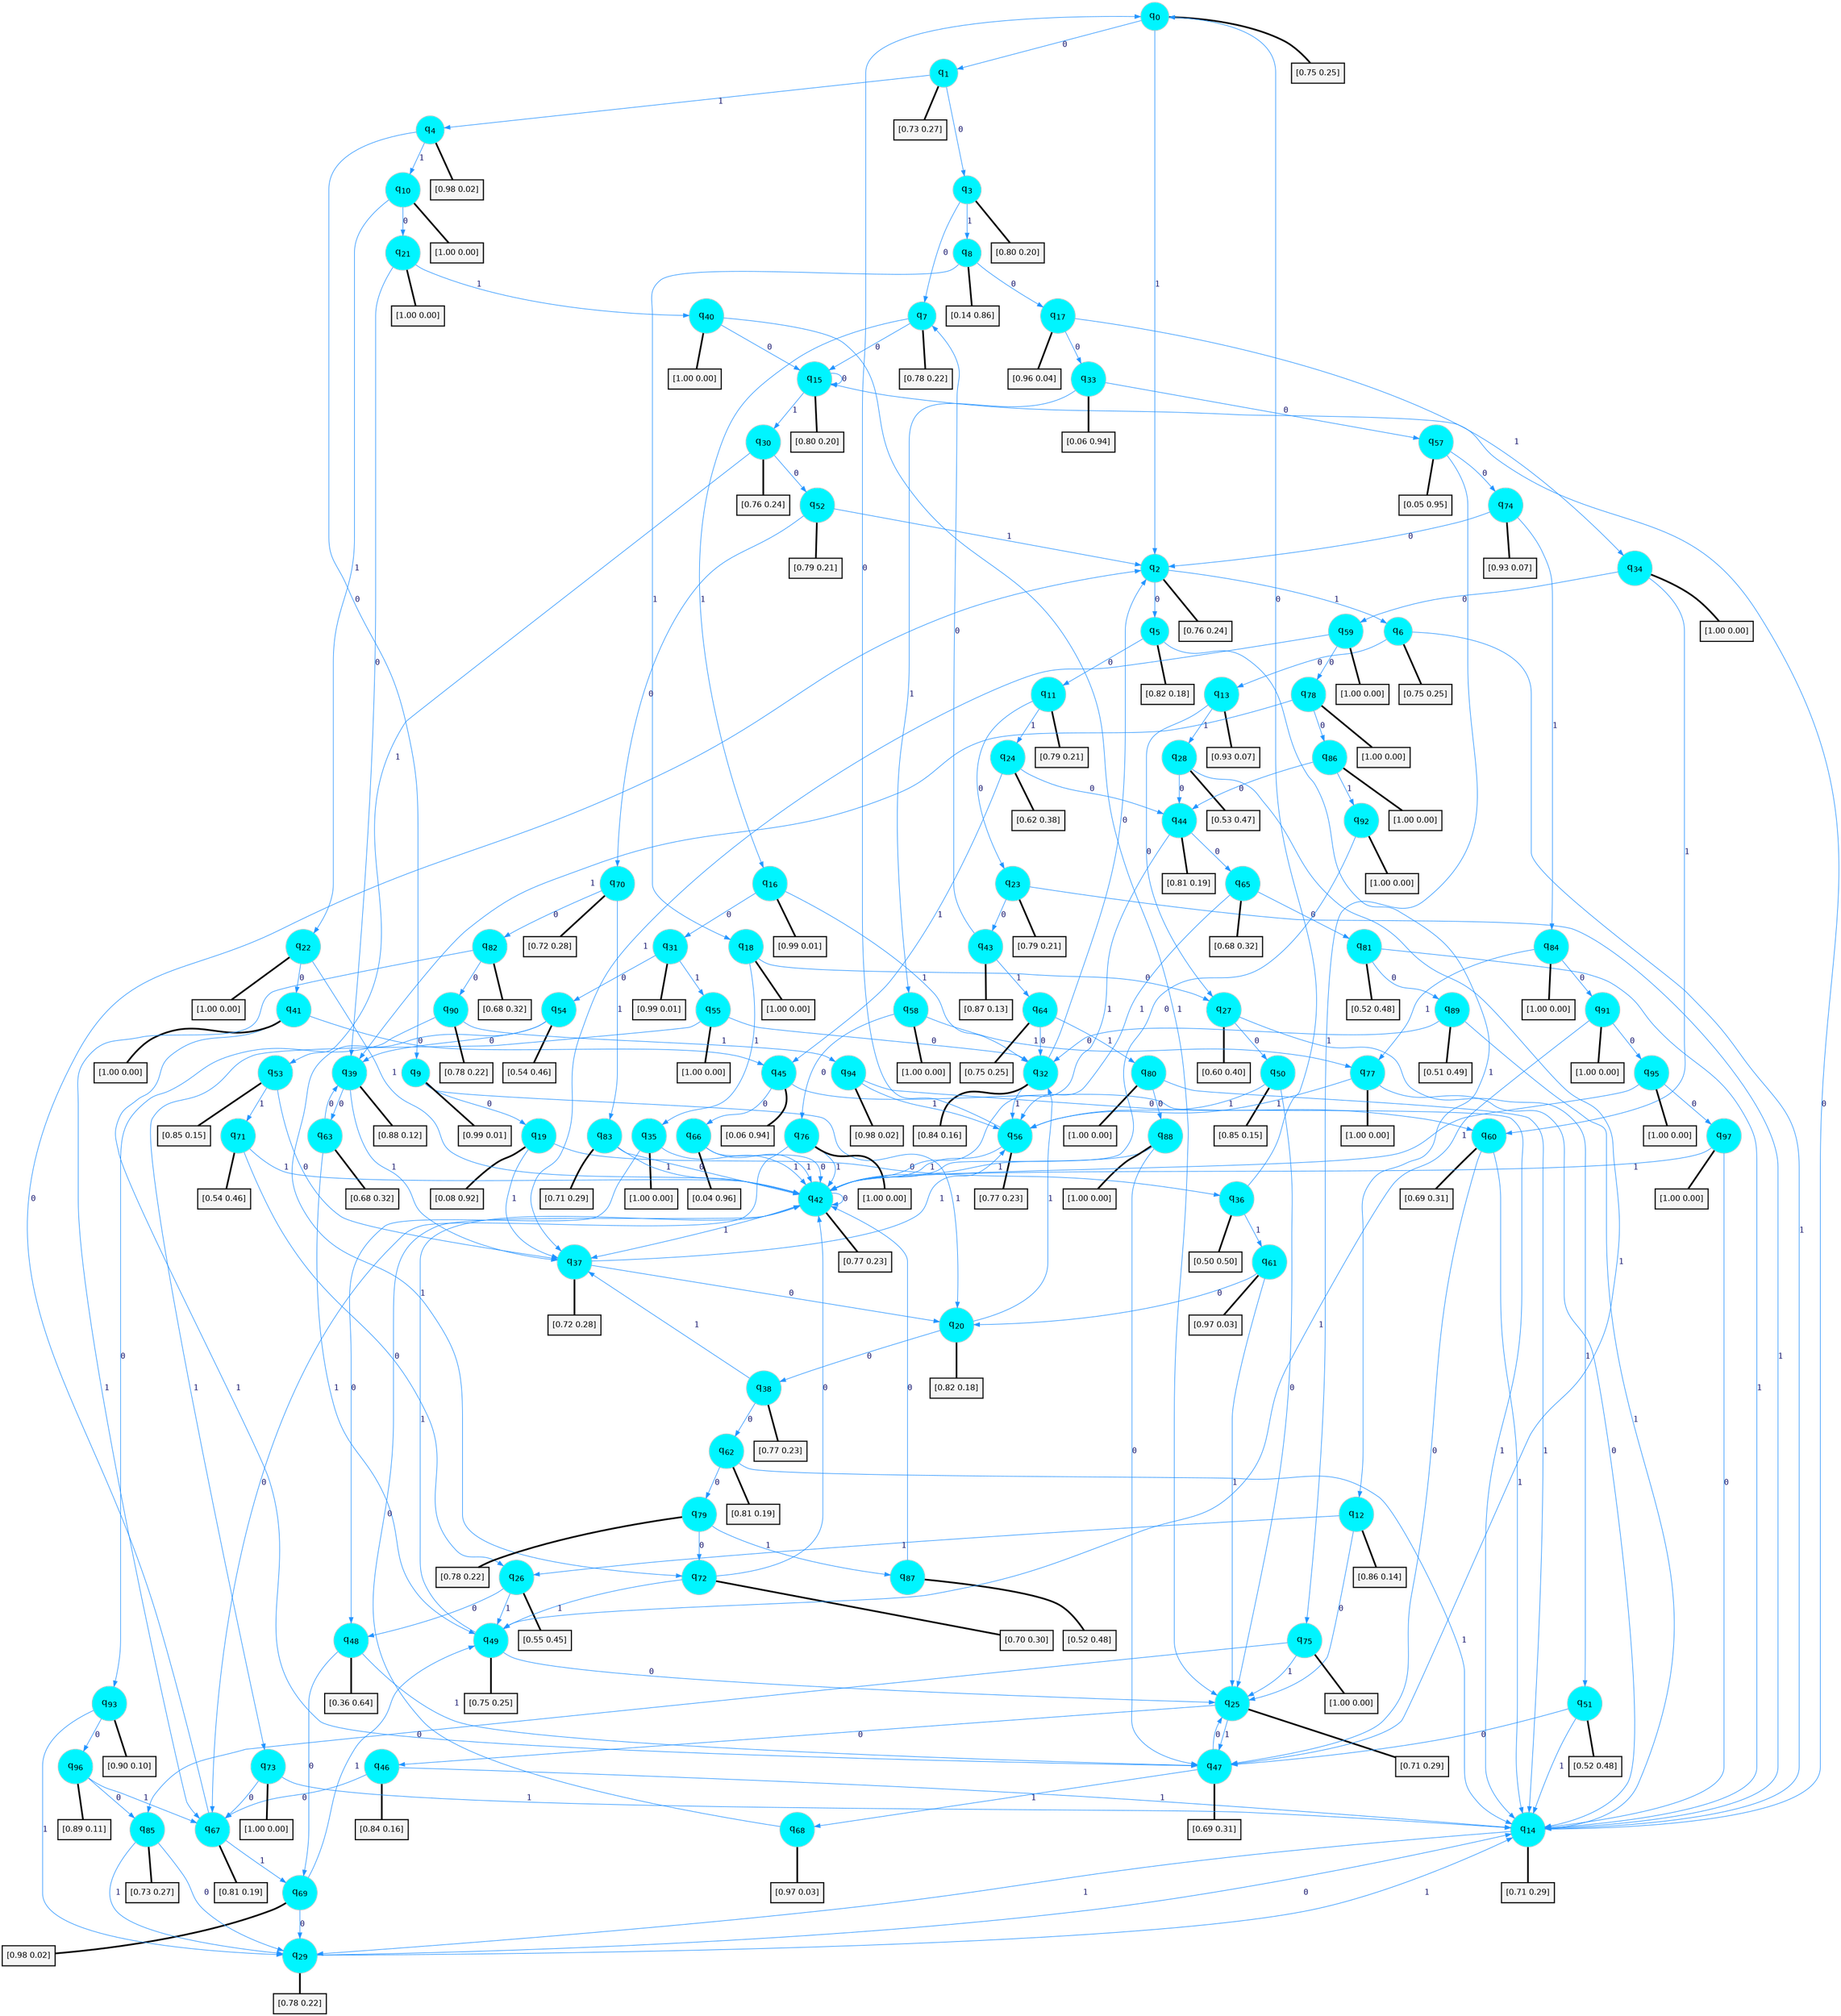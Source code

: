 digraph G {
graph [
bgcolor=transparent, dpi=300, rankdir=TD, size="40,25"];
node [
color=gray, fillcolor=turquoise1, fontcolor=black, fontname=Helvetica, fontsize=16, fontweight=bold, shape=circle, style=filled];
edge [
arrowsize=1, color=dodgerblue1, fontcolor=midnightblue, fontname=courier, fontweight=bold, penwidth=1, style=solid, weight=20];
0[label=<q<SUB>0</SUB>>];
1[label=<q<SUB>1</SUB>>];
2[label=<q<SUB>2</SUB>>];
3[label=<q<SUB>3</SUB>>];
4[label=<q<SUB>4</SUB>>];
5[label=<q<SUB>5</SUB>>];
6[label=<q<SUB>6</SUB>>];
7[label=<q<SUB>7</SUB>>];
8[label=<q<SUB>8</SUB>>];
9[label=<q<SUB>9</SUB>>];
10[label=<q<SUB>10</SUB>>];
11[label=<q<SUB>11</SUB>>];
12[label=<q<SUB>12</SUB>>];
13[label=<q<SUB>13</SUB>>];
14[label=<q<SUB>14</SUB>>];
15[label=<q<SUB>15</SUB>>];
16[label=<q<SUB>16</SUB>>];
17[label=<q<SUB>17</SUB>>];
18[label=<q<SUB>18</SUB>>];
19[label=<q<SUB>19</SUB>>];
20[label=<q<SUB>20</SUB>>];
21[label=<q<SUB>21</SUB>>];
22[label=<q<SUB>22</SUB>>];
23[label=<q<SUB>23</SUB>>];
24[label=<q<SUB>24</SUB>>];
25[label=<q<SUB>25</SUB>>];
26[label=<q<SUB>26</SUB>>];
27[label=<q<SUB>27</SUB>>];
28[label=<q<SUB>28</SUB>>];
29[label=<q<SUB>29</SUB>>];
30[label=<q<SUB>30</SUB>>];
31[label=<q<SUB>31</SUB>>];
32[label=<q<SUB>32</SUB>>];
33[label=<q<SUB>33</SUB>>];
34[label=<q<SUB>34</SUB>>];
35[label=<q<SUB>35</SUB>>];
36[label=<q<SUB>36</SUB>>];
37[label=<q<SUB>37</SUB>>];
38[label=<q<SUB>38</SUB>>];
39[label=<q<SUB>39</SUB>>];
40[label=<q<SUB>40</SUB>>];
41[label=<q<SUB>41</SUB>>];
42[label=<q<SUB>42</SUB>>];
43[label=<q<SUB>43</SUB>>];
44[label=<q<SUB>44</SUB>>];
45[label=<q<SUB>45</SUB>>];
46[label=<q<SUB>46</SUB>>];
47[label=<q<SUB>47</SUB>>];
48[label=<q<SUB>48</SUB>>];
49[label=<q<SUB>49</SUB>>];
50[label=<q<SUB>50</SUB>>];
51[label=<q<SUB>51</SUB>>];
52[label=<q<SUB>52</SUB>>];
53[label=<q<SUB>53</SUB>>];
54[label=<q<SUB>54</SUB>>];
55[label=<q<SUB>55</SUB>>];
56[label=<q<SUB>56</SUB>>];
57[label=<q<SUB>57</SUB>>];
58[label=<q<SUB>58</SUB>>];
59[label=<q<SUB>59</SUB>>];
60[label=<q<SUB>60</SUB>>];
61[label=<q<SUB>61</SUB>>];
62[label=<q<SUB>62</SUB>>];
63[label=<q<SUB>63</SUB>>];
64[label=<q<SUB>64</SUB>>];
65[label=<q<SUB>65</SUB>>];
66[label=<q<SUB>66</SUB>>];
67[label=<q<SUB>67</SUB>>];
68[label=<q<SUB>68</SUB>>];
69[label=<q<SUB>69</SUB>>];
70[label=<q<SUB>70</SUB>>];
71[label=<q<SUB>71</SUB>>];
72[label=<q<SUB>72</SUB>>];
73[label=<q<SUB>73</SUB>>];
74[label=<q<SUB>74</SUB>>];
75[label=<q<SUB>75</SUB>>];
76[label=<q<SUB>76</SUB>>];
77[label=<q<SUB>77</SUB>>];
78[label=<q<SUB>78</SUB>>];
79[label=<q<SUB>79</SUB>>];
80[label=<q<SUB>80</SUB>>];
81[label=<q<SUB>81</SUB>>];
82[label=<q<SUB>82</SUB>>];
83[label=<q<SUB>83</SUB>>];
84[label=<q<SUB>84</SUB>>];
85[label=<q<SUB>85</SUB>>];
86[label=<q<SUB>86</SUB>>];
87[label=<q<SUB>87</SUB>>];
88[label=<q<SUB>88</SUB>>];
89[label=<q<SUB>89</SUB>>];
90[label=<q<SUB>90</SUB>>];
91[label=<q<SUB>91</SUB>>];
92[label=<q<SUB>92</SUB>>];
93[label=<q<SUB>93</SUB>>];
94[label=<q<SUB>94</SUB>>];
95[label=<q<SUB>95</SUB>>];
96[label=<q<SUB>96</SUB>>];
97[label=<q<SUB>97</SUB>>];
98[label="[0.75 0.25]", shape=box,fontcolor=black, fontname=Helvetica, fontsize=14, penwidth=2, fillcolor=whitesmoke,color=black];
99[label="[0.73 0.27]", shape=box,fontcolor=black, fontname=Helvetica, fontsize=14, penwidth=2, fillcolor=whitesmoke,color=black];
100[label="[0.76 0.24]", shape=box,fontcolor=black, fontname=Helvetica, fontsize=14, penwidth=2, fillcolor=whitesmoke,color=black];
101[label="[0.80 0.20]", shape=box,fontcolor=black, fontname=Helvetica, fontsize=14, penwidth=2, fillcolor=whitesmoke,color=black];
102[label="[0.98 0.02]", shape=box,fontcolor=black, fontname=Helvetica, fontsize=14, penwidth=2, fillcolor=whitesmoke,color=black];
103[label="[0.82 0.18]", shape=box,fontcolor=black, fontname=Helvetica, fontsize=14, penwidth=2, fillcolor=whitesmoke,color=black];
104[label="[0.75 0.25]", shape=box,fontcolor=black, fontname=Helvetica, fontsize=14, penwidth=2, fillcolor=whitesmoke,color=black];
105[label="[0.78 0.22]", shape=box,fontcolor=black, fontname=Helvetica, fontsize=14, penwidth=2, fillcolor=whitesmoke,color=black];
106[label="[0.14 0.86]", shape=box,fontcolor=black, fontname=Helvetica, fontsize=14, penwidth=2, fillcolor=whitesmoke,color=black];
107[label="[0.99 0.01]", shape=box,fontcolor=black, fontname=Helvetica, fontsize=14, penwidth=2, fillcolor=whitesmoke,color=black];
108[label="[1.00 0.00]", shape=box,fontcolor=black, fontname=Helvetica, fontsize=14, penwidth=2, fillcolor=whitesmoke,color=black];
109[label="[0.79 0.21]", shape=box,fontcolor=black, fontname=Helvetica, fontsize=14, penwidth=2, fillcolor=whitesmoke,color=black];
110[label="[0.86 0.14]", shape=box,fontcolor=black, fontname=Helvetica, fontsize=14, penwidth=2, fillcolor=whitesmoke,color=black];
111[label="[0.93 0.07]", shape=box,fontcolor=black, fontname=Helvetica, fontsize=14, penwidth=2, fillcolor=whitesmoke,color=black];
112[label="[0.71 0.29]", shape=box,fontcolor=black, fontname=Helvetica, fontsize=14, penwidth=2, fillcolor=whitesmoke,color=black];
113[label="[0.80 0.20]", shape=box,fontcolor=black, fontname=Helvetica, fontsize=14, penwidth=2, fillcolor=whitesmoke,color=black];
114[label="[0.99 0.01]", shape=box,fontcolor=black, fontname=Helvetica, fontsize=14, penwidth=2, fillcolor=whitesmoke,color=black];
115[label="[0.96 0.04]", shape=box,fontcolor=black, fontname=Helvetica, fontsize=14, penwidth=2, fillcolor=whitesmoke,color=black];
116[label="[1.00 0.00]", shape=box,fontcolor=black, fontname=Helvetica, fontsize=14, penwidth=2, fillcolor=whitesmoke,color=black];
117[label="[0.08 0.92]", shape=box,fontcolor=black, fontname=Helvetica, fontsize=14, penwidth=2, fillcolor=whitesmoke,color=black];
118[label="[0.82 0.18]", shape=box,fontcolor=black, fontname=Helvetica, fontsize=14, penwidth=2, fillcolor=whitesmoke,color=black];
119[label="[1.00 0.00]", shape=box,fontcolor=black, fontname=Helvetica, fontsize=14, penwidth=2, fillcolor=whitesmoke,color=black];
120[label="[1.00 0.00]", shape=box,fontcolor=black, fontname=Helvetica, fontsize=14, penwidth=2, fillcolor=whitesmoke,color=black];
121[label="[0.79 0.21]", shape=box,fontcolor=black, fontname=Helvetica, fontsize=14, penwidth=2, fillcolor=whitesmoke,color=black];
122[label="[0.62 0.38]", shape=box,fontcolor=black, fontname=Helvetica, fontsize=14, penwidth=2, fillcolor=whitesmoke,color=black];
123[label="[0.71 0.29]", shape=box,fontcolor=black, fontname=Helvetica, fontsize=14, penwidth=2, fillcolor=whitesmoke,color=black];
124[label="[0.55 0.45]", shape=box,fontcolor=black, fontname=Helvetica, fontsize=14, penwidth=2, fillcolor=whitesmoke,color=black];
125[label="[0.60 0.40]", shape=box,fontcolor=black, fontname=Helvetica, fontsize=14, penwidth=2, fillcolor=whitesmoke,color=black];
126[label="[0.53 0.47]", shape=box,fontcolor=black, fontname=Helvetica, fontsize=14, penwidth=2, fillcolor=whitesmoke,color=black];
127[label="[0.78 0.22]", shape=box,fontcolor=black, fontname=Helvetica, fontsize=14, penwidth=2, fillcolor=whitesmoke,color=black];
128[label="[0.76 0.24]", shape=box,fontcolor=black, fontname=Helvetica, fontsize=14, penwidth=2, fillcolor=whitesmoke,color=black];
129[label="[0.99 0.01]", shape=box,fontcolor=black, fontname=Helvetica, fontsize=14, penwidth=2, fillcolor=whitesmoke,color=black];
130[label="[0.84 0.16]", shape=box,fontcolor=black, fontname=Helvetica, fontsize=14, penwidth=2, fillcolor=whitesmoke,color=black];
131[label="[0.06 0.94]", shape=box,fontcolor=black, fontname=Helvetica, fontsize=14, penwidth=2, fillcolor=whitesmoke,color=black];
132[label="[1.00 0.00]", shape=box,fontcolor=black, fontname=Helvetica, fontsize=14, penwidth=2, fillcolor=whitesmoke,color=black];
133[label="[1.00 0.00]", shape=box,fontcolor=black, fontname=Helvetica, fontsize=14, penwidth=2, fillcolor=whitesmoke,color=black];
134[label="[0.50 0.50]", shape=box,fontcolor=black, fontname=Helvetica, fontsize=14, penwidth=2, fillcolor=whitesmoke,color=black];
135[label="[0.72 0.28]", shape=box,fontcolor=black, fontname=Helvetica, fontsize=14, penwidth=2, fillcolor=whitesmoke,color=black];
136[label="[0.77 0.23]", shape=box,fontcolor=black, fontname=Helvetica, fontsize=14, penwidth=2, fillcolor=whitesmoke,color=black];
137[label="[0.88 0.12]", shape=box,fontcolor=black, fontname=Helvetica, fontsize=14, penwidth=2, fillcolor=whitesmoke,color=black];
138[label="[1.00 0.00]", shape=box,fontcolor=black, fontname=Helvetica, fontsize=14, penwidth=2, fillcolor=whitesmoke,color=black];
139[label="[1.00 0.00]", shape=box,fontcolor=black, fontname=Helvetica, fontsize=14, penwidth=2, fillcolor=whitesmoke,color=black];
140[label="[0.77 0.23]", shape=box,fontcolor=black, fontname=Helvetica, fontsize=14, penwidth=2, fillcolor=whitesmoke,color=black];
141[label="[0.87 0.13]", shape=box,fontcolor=black, fontname=Helvetica, fontsize=14, penwidth=2, fillcolor=whitesmoke,color=black];
142[label="[0.81 0.19]", shape=box,fontcolor=black, fontname=Helvetica, fontsize=14, penwidth=2, fillcolor=whitesmoke,color=black];
143[label="[0.06 0.94]", shape=box,fontcolor=black, fontname=Helvetica, fontsize=14, penwidth=2, fillcolor=whitesmoke,color=black];
144[label="[0.84 0.16]", shape=box,fontcolor=black, fontname=Helvetica, fontsize=14, penwidth=2, fillcolor=whitesmoke,color=black];
145[label="[0.69 0.31]", shape=box,fontcolor=black, fontname=Helvetica, fontsize=14, penwidth=2, fillcolor=whitesmoke,color=black];
146[label="[0.36 0.64]", shape=box,fontcolor=black, fontname=Helvetica, fontsize=14, penwidth=2, fillcolor=whitesmoke,color=black];
147[label="[0.75 0.25]", shape=box,fontcolor=black, fontname=Helvetica, fontsize=14, penwidth=2, fillcolor=whitesmoke,color=black];
148[label="[0.85 0.15]", shape=box,fontcolor=black, fontname=Helvetica, fontsize=14, penwidth=2, fillcolor=whitesmoke,color=black];
149[label="[0.52 0.48]", shape=box,fontcolor=black, fontname=Helvetica, fontsize=14, penwidth=2, fillcolor=whitesmoke,color=black];
150[label="[0.79 0.21]", shape=box,fontcolor=black, fontname=Helvetica, fontsize=14, penwidth=2, fillcolor=whitesmoke,color=black];
151[label="[0.85 0.15]", shape=box,fontcolor=black, fontname=Helvetica, fontsize=14, penwidth=2, fillcolor=whitesmoke,color=black];
152[label="[0.54 0.46]", shape=box,fontcolor=black, fontname=Helvetica, fontsize=14, penwidth=2, fillcolor=whitesmoke,color=black];
153[label="[1.00 0.00]", shape=box,fontcolor=black, fontname=Helvetica, fontsize=14, penwidth=2, fillcolor=whitesmoke,color=black];
154[label="[0.77 0.23]", shape=box,fontcolor=black, fontname=Helvetica, fontsize=14, penwidth=2, fillcolor=whitesmoke,color=black];
155[label="[0.05 0.95]", shape=box,fontcolor=black, fontname=Helvetica, fontsize=14, penwidth=2, fillcolor=whitesmoke,color=black];
156[label="[1.00 0.00]", shape=box,fontcolor=black, fontname=Helvetica, fontsize=14, penwidth=2, fillcolor=whitesmoke,color=black];
157[label="[1.00 0.00]", shape=box,fontcolor=black, fontname=Helvetica, fontsize=14, penwidth=2, fillcolor=whitesmoke,color=black];
158[label="[0.69 0.31]", shape=box,fontcolor=black, fontname=Helvetica, fontsize=14, penwidth=2, fillcolor=whitesmoke,color=black];
159[label="[0.97 0.03]", shape=box,fontcolor=black, fontname=Helvetica, fontsize=14, penwidth=2, fillcolor=whitesmoke,color=black];
160[label="[0.81 0.19]", shape=box,fontcolor=black, fontname=Helvetica, fontsize=14, penwidth=2, fillcolor=whitesmoke,color=black];
161[label="[0.68 0.32]", shape=box,fontcolor=black, fontname=Helvetica, fontsize=14, penwidth=2, fillcolor=whitesmoke,color=black];
162[label="[0.75 0.25]", shape=box,fontcolor=black, fontname=Helvetica, fontsize=14, penwidth=2, fillcolor=whitesmoke,color=black];
163[label="[0.68 0.32]", shape=box,fontcolor=black, fontname=Helvetica, fontsize=14, penwidth=2, fillcolor=whitesmoke,color=black];
164[label="[0.04 0.96]", shape=box,fontcolor=black, fontname=Helvetica, fontsize=14, penwidth=2, fillcolor=whitesmoke,color=black];
165[label="[0.81 0.19]", shape=box,fontcolor=black, fontname=Helvetica, fontsize=14, penwidth=2, fillcolor=whitesmoke,color=black];
166[label="[0.97 0.03]", shape=box,fontcolor=black, fontname=Helvetica, fontsize=14, penwidth=2, fillcolor=whitesmoke,color=black];
167[label="[0.98 0.02]", shape=box,fontcolor=black, fontname=Helvetica, fontsize=14, penwidth=2, fillcolor=whitesmoke,color=black];
168[label="[0.72 0.28]", shape=box,fontcolor=black, fontname=Helvetica, fontsize=14, penwidth=2, fillcolor=whitesmoke,color=black];
169[label="[0.54 0.46]", shape=box,fontcolor=black, fontname=Helvetica, fontsize=14, penwidth=2, fillcolor=whitesmoke,color=black];
170[label="[0.70 0.30]", shape=box,fontcolor=black, fontname=Helvetica, fontsize=14, penwidth=2, fillcolor=whitesmoke,color=black];
171[label="[1.00 0.00]", shape=box,fontcolor=black, fontname=Helvetica, fontsize=14, penwidth=2, fillcolor=whitesmoke,color=black];
172[label="[0.93 0.07]", shape=box,fontcolor=black, fontname=Helvetica, fontsize=14, penwidth=2, fillcolor=whitesmoke,color=black];
173[label="[1.00 0.00]", shape=box,fontcolor=black, fontname=Helvetica, fontsize=14, penwidth=2, fillcolor=whitesmoke,color=black];
174[label="[1.00 0.00]", shape=box,fontcolor=black, fontname=Helvetica, fontsize=14, penwidth=2, fillcolor=whitesmoke,color=black];
175[label="[1.00 0.00]", shape=box,fontcolor=black, fontname=Helvetica, fontsize=14, penwidth=2, fillcolor=whitesmoke,color=black];
176[label="[1.00 0.00]", shape=box,fontcolor=black, fontname=Helvetica, fontsize=14, penwidth=2, fillcolor=whitesmoke,color=black];
177[label="[0.78 0.22]", shape=box,fontcolor=black, fontname=Helvetica, fontsize=14, penwidth=2, fillcolor=whitesmoke,color=black];
178[label="[1.00 0.00]", shape=box,fontcolor=black, fontname=Helvetica, fontsize=14, penwidth=2, fillcolor=whitesmoke,color=black];
179[label="[0.52 0.48]", shape=box,fontcolor=black, fontname=Helvetica, fontsize=14, penwidth=2, fillcolor=whitesmoke,color=black];
180[label="[0.68 0.32]", shape=box,fontcolor=black, fontname=Helvetica, fontsize=14, penwidth=2, fillcolor=whitesmoke,color=black];
181[label="[0.71 0.29]", shape=box,fontcolor=black, fontname=Helvetica, fontsize=14, penwidth=2, fillcolor=whitesmoke,color=black];
182[label="[1.00 0.00]", shape=box,fontcolor=black, fontname=Helvetica, fontsize=14, penwidth=2, fillcolor=whitesmoke,color=black];
183[label="[0.73 0.27]", shape=box,fontcolor=black, fontname=Helvetica, fontsize=14, penwidth=2, fillcolor=whitesmoke,color=black];
184[label="[1.00 0.00]", shape=box,fontcolor=black, fontname=Helvetica, fontsize=14, penwidth=2, fillcolor=whitesmoke,color=black];
185[label="[0.52 0.48]", shape=box,fontcolor=black, fontname=Helvetica, fontsize=14, penwidth=2, fillcolor=whitesmoke,color=black];
186[label="[1.00 0.00]", shape=box,fontcolor=black, fontname=Helvetica, fontsize=14, penwidth=2, fillcolor=whitesmoke,color=black];
187[label="[0.51 0.49]", shape=box,fontcolor=black, fontname=Helvetica, fontsize=14, penwidth=2, fillcolor=whitesmoke,color=black];
188[label="[0.78 0.22]", shape=box,fontcolor=black, fontname=Helvetica, fontsize=14, penwidth=2, fillcolor=whitesmoke,color=black];
189[label="[1.00 0.00]", shape=box,fontcolor=black, fontname=Helvetica, fontsize=14, penwidth=2, fillcolor=whitesmoke,color=black];
190[label="[1.00 0.00]", shape=box,fontcolor=black, fontname=Helvetica, fontsize=14, penwidth=2, fillcolor=whitesmoke,color=black];
191[label="[0.90 0.10]", shape=box,fontcolor=black, fontname=Helvetica, fontsize=14, penwidth=2, fillcolor=whitesmoke,color=black];
192[label="[0.98 0.02]", shape=box,fontcolor=black, fontname=Helvetica, fontsize=14, penwidth=2, fillcolor=whitesmoke,color=black];
193[label="[1.00 0.00]", shape=box,fontcolor=black, fontname=Helvetica, fontsize=14, penwidth=2, fillcolor=whitesmoke,color=black];
194[label="[0.89 0.11]", shape=box,fontcolor=black, fontname=Helvetica, fontsize=14, penwidth=2, fillcolor=whitesmoke,color=black];
195[label="[1.00 0.00]", shape=box,fontcolor=black, fontname=Helvetica, fontsize=14, penwidth=2, fillcolor=whitesmoke,color=black];
0->1 [label=0];
0->2 [label=1];
0->98 [arrowhead=none, penwidth=3,color=black];
1->3 [label=0];
1->4 [label=1];
1->99 [arrowhead=none, penwidth=3,color=black];
2->5 [label=0];
2->6 [label=1];
2->100 [arrowhead=none, penwidth=3,color=black];
3->7 [label=0];
3->8 [label=1];
3->101 [arrowhead=none, penwidth=3,color=black];
4->9 [label=0];
4->10 [label=1];
4->102 [arrowhead=none, penwidth=3,color=black];
5->11 [label=0];
5->12 [label=1];
5->103 [arrowhead=none, penwidth=3,color=black];
6->13 [label=0];
6->14 [label=1];
6->104 [arrowhead=none, penwidth=3,color=black];
7->15 [label=0];
7->16 [label=1];
7->105 [arrowhead=none, penwidth=3,color=black];
8->17 [label=0];
8->18 [label=1];
8->106 [arrowhead=none, penwidth=3,color=black];
9->19 [label=0];
9->20 [label=1];
9->107 [arrowhead=none, penwidth=3,color=black];
10->21 [label=0];
10->22 [label=1];
10->108 [arrowhead=none, penwidth=3,color=black];
11->23 [label=0];
11->24 [label=1];
11->109 [arrowhead=none, penwidth=3,color=black];
12->25 [label=0];
12->26 [label=1];
12->110 [arrowhead=none, penwidth=3,color=black];
13->27 [label=0];
13->28 [label=1];
13->111 [arrowhead=none, penwidth=3,color=black];
14->15 [label=0];
14->29 [label=1];
14->112 [arrowhead=none, penwidth=3,color=black];
15->15 [label=0];
15->30 [label=1];
15->113 [arrowhead=none, penwidth=3,color=black];
16->31 [label=0];
16->32 [label=1];
16->114 [arrowhead=none, penwidth=3,color=black];
17->33 [label=0];
17->34 [label=1];
17->115 [arrowhead=none, penwidth=3,color=black];
18->27 [label=0];
18->35 [label=1];
18->116 [arrowhead=none, penwidth=3,color=black];
19->36 [label=0];
19->37 [label=1];
19->117 [arrowhead=none, penwidth=3,color=black];
20->38 [label=0];
20->32 [label=1];
20->118 [arrowhead=none, penwidth=3,color=black];
21->39 [label=0];
21->40 [label=1];
21->119 [arrowhead=none, penwidth=3,color=black];
22->41 [label=0];
22->42 [label=1];
22->120 [arrowhead=none, penwidth=3,color=black];
23->43 [label=0];
23->14 [label=1];
23->121 [arrowhead=none, penwidth=3,color=black];
24->44 [label=0];
24->45 [label=1];
24->122 [arrowhead=none, penwidth=3,color=black];
25->46 [label=0];
25->47 [label=1];
25->123 [arrowhead=none, penwidth=3,color=black];
26->48 [label=0];
26->49 [label=1];
26->124 [arrowhead=none, penwidth=3,color=black];
27->50 [label=0];
27->51 [label=1];
27->125 [arrowhead=none, penwidth=3,color=black];
28->44 [label=0];
28->47 [label=1];
28->126 [arrowhead=none, penwidth=3,color=black];
29->14 [label=0];
29->14 [label=1];
29->127 [arrowhead=none, penwidth=3,color=black];
30->52 [label=0];
30->53 [label=1];
30->128 [arrowhead=none, penwidth=3,color=black];
31->54 [label=0];
31->55 [label=1];
31->129 [arrowhead=none, penwidth=3,color=black];
32->2 [label=0];
32->56 [label=1];
32->130 [arrowhead=none, penwidth=3,color=black];
33->57 [label=0];
33->58 [label=1];
33->131 [arrowhead=none, penwidth=3,color=black];
34->59 [label=0];
34->60 [label=1];
34->132 [arrowhead=none, penwidth=3,color=black];
35->48 [label=0];
35->42 [label=1];
35->133 [arrowhead=none, penwidth=3,color=black];
36->0 [label=0];
36->61 [label=1];
36->134 [arrowhead=none, penwidth=3,color=black];
37->20 [label=0];
37->56 [label=1];
37->135 [arrowhead=none, penwidth=3,color=black];
38->62 [label=0];
38->37 [label=1];
38->136 [arrowhead=none, penwidth=3,color=black];
39->63 [label=0];
39->37 [label=1];
39->137 [arrowhead=none, penwidth=3,color=black];
40->15 [label=0];
40->25 [label=1];
40->138 [arrowhead=none, penwidth=3,color=black];
41->45 [label=0];
41->47 [label=1];
41->139 [arrowhead=none, penwidth=3,color=black];
42->42 [label=0];
42->37 [label=1];
42->140 [arrowhead=none, penwidth=3,color=black];
43->7 [label=0];
43->64 [label=1];
43->141 [arrowhead=none, penwidth=3,color=black];
44->65 [label=0];
44->42 [label=1];
44->142 [arrowhead=none, penwidth=3,color=black];
45->66 [label=0];
45->14 [label=1];
45->143 [arrowhead=none, penwidth=3,color=black];
46->67 [label=0];
46->14 [label=1];
46->144 [arrowhead=none, penwidth=3,color=black];
47->25 [label=0];
47->68 [label=1];
47->145 [arrowhead=none, penwidth=3,color=black];
48->69 [label=0];
48->47 [label=1];
48->146 [arrowhead=none, penwidth=3,color=black];
49->25 [label=0];
49->42 [label=1];
49->147 [arrowhead=none, penwidth=3,color=black];
50->25 [label=0];
50->56 [label=1];
50->148 [arrowhead=none, penwidth=3,color=black];
51->47 [label=0];
51->14 [label=1];
51->149 [arrowhead=none, penwidth=3,color=black];
52->70 [label=0];
52->2 [label=1];
52->150 [arrowhead=none, penwidth=3,color=black];
53->37 [label=0];
53->71 [label=1];
53->151 [arrowhead=none, penwidth=3,color=black];
54->39 [label=0];
54->72 [label=1];
54->152 [arrowhead=none, penwidth=3,color=black];
55->32 [label=0];
55->73 [label=1];
55->153 [arrowhead=none, penwidth=3,color=black];
56->0 [label=0];
56->42 [label=1];
56->154 [arrowhead=none, penwidth=3,color=black];
57->74 [label=0];
57->75 [label=1];
57->155 [arrowhead=none, penwidth=3,color=black];
58->76 [label=0];
58->77 [label=1];
58->156 [arrowhead=none, penwidth=3,color=black];
59->78 [label=0];
59->37 [label=1];
59->157 [arrowhead=none, penwidth=3,color=black];
60->47 [label=0];
60->14 [label=1];
60->158 [arrowhead=none, penwidth=3,color=black];
61->20 [label=0];
61->25 [label=1];
61->159 [arrowhead=none, penwidth=3,color=black];
62->79 [label=0];
62->14 [label=1];
62->160 [arrowhead=none, penwidth=3,color=black];
63->39 [label=0];
63->49 [label=1];
63->161 [arrowhead=none, penwidth=3,color=black];
64->32 [label=0];
64->80 [label=1];
64->162 [arrowhead=none, penwidth=3,color=black];
65->81 [label=0];
65->56 [label=1];
65->163 [arrowhead=none, penwidth=3,color=black];
66->42 [label=0];
66->42 [label=1];
66->164 [arrowhead=none, penwidth=3,color=black];
67->2 [label=0];
67->69 [label=1];
67->165 [arrowhead=none, penwidth=3,color=black];
68->42 [label=0];
68->166 [arrowhead=none, penwidth=3,color=black];
69->29 [label=0];
69->49 [label=1];
69->167 [arrowhead=none, penwidth=3,color=black];
70->82 [label=0];
70->83 [label=1];
70->168 [arrowhead=none, penwidth=3,color=black];
71->26 [label=0];
71->42 [label=1];
71->169 [arrowhead=none, penwidth=3,color=black];
72->42 [label=0];
72->49 [label=1];
72->170 [arrowhead=none, penwidth=3,color=black];
73->67 [label=0];
73->14 [label=1];
73->171 [arrowhead=none, penwidth=3,color=black];
74->2 [label=0];
74->84 [label=1];
74->172 [arrowhead=none, penwidth=3,color=black];
75->85 [label=0];
75->25 [label=1];
75->173 [arrowhead=none, penwidth=3,color=black];
76->67 [label=0];
76->42 [label=1];
76->174 [arrowhead=none, penwidth=3,color=black];
77->14 [label=0];
77->56 [label=1];
77->175 [arrowhead=none, penwidth=3,color=black];
78->86 [label=0];
78->39 [label=1];
78->176 [arrowhead=none, penwidth=3,color=black];
79->72 [label=0];
79->87 [label=1];
79->177 [arrowhead=none, penwidth=3,color=black];
80->88 [label=0];
80->14 [label=1];
80->178 [arrowhead=none, penwidth=3,color=black];
81->89 [label=0];
81->14 [label=1];
81->179 [arrowhead=none, penwidth=3,color=black];
82->90 [label=0];
82->67 [label=1];
82->180 [arrowhead=none, penwidth=3,color=black];
83->42 [label=0];
83->42 [label=1];
83->181 [arrowhead=none, penwidth=3,color=black];
84->91 [label=0];
84->77 [label=1];
84->182 [arrowhead=none, penwidth=3,color=black];
85->29 [label=0];
85->29 [label=1];
85->183 [arrowhead=none, penwidth=3,color=black];
86->44 [label=0];
86->92 [label=1];
86->184 [arrowhead=none, penwidth=3,color=black];
87->42 [label=0];
87->185 [arrowhead=none, penwidth=3,color=black];
88->47 [label=0];
88->42 [label=1];
88->186 [arrowhead=none, penwidth=3,color=black];
89->32 [label=0];
89->14 [label=1];
89->187 [arrowhead=none, penwidth=3,color=black];
90->93 [label=0];
90->94 [label=1];
90->188 [arrowhead=none, penwidth=3,color=black];
91->95 [label=0];
91->49 [label=1];
91->189 [arrowhead=none, penwidth=3,color=black];
92->42 [label=0];
92->190 [arrowhead=none, penwidth=3,color=black];
93->96 [label=0];
93->29 [label=1];
93->191 [arrowhead=none, penwidth=3,color=black];
94->60 [label=0];
94->56 [label=1];
94->192 [arrowhead=none, penwidth=3,color=black];
95->97 [label=0];
95->42 [label=1];
95->193 [arrowhead=none, penwidth=3,color=black];
96->85 [label=0];
96->67 [label=1];
96->194 [arrowhead=none, penwidth=3,color=black];
97->14 [label=0];
97->42 [label=1];
97->195 [arrowhead=none, penwidth=3,color=black];
}
